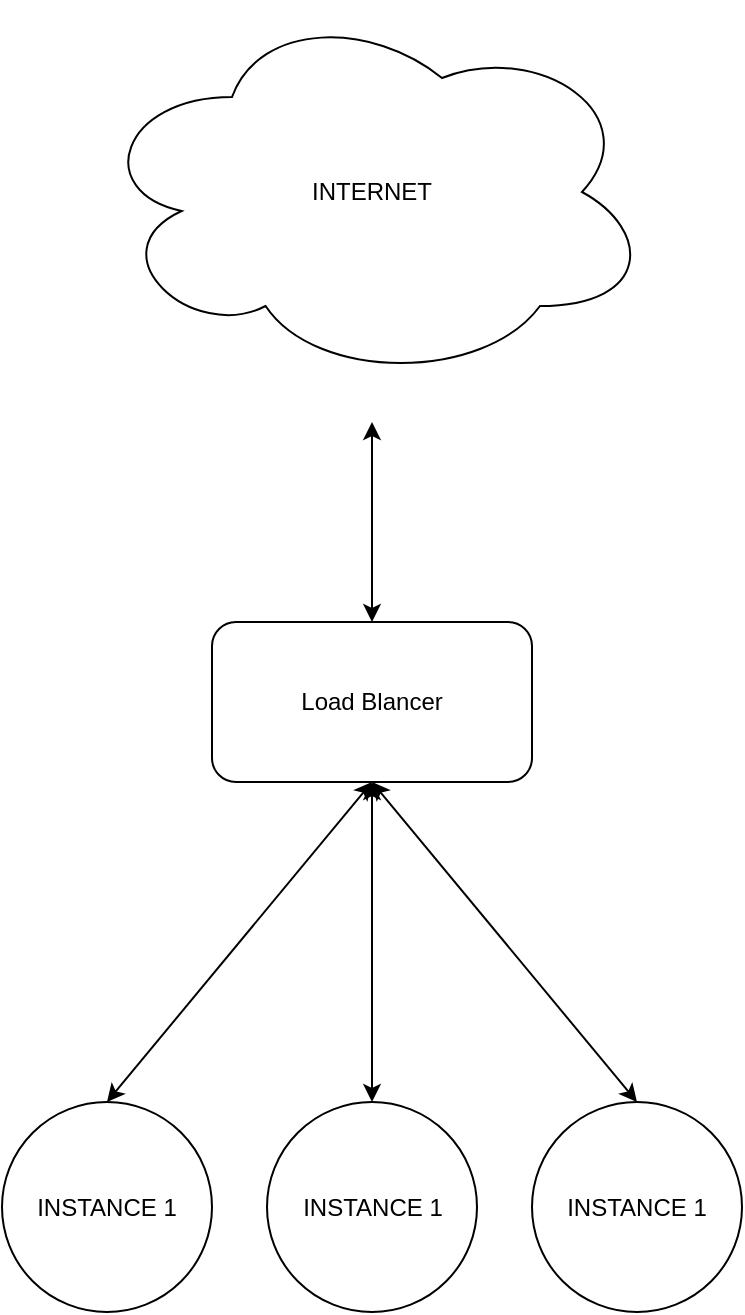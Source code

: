 <mxfile version="24.7.17">
  <diagram name="Page-1" id="5f0bae14-7c28-e335-631c-24af17079c00">
    <mxGraphModel dx="1432" dy="772" grid="1" gridSize="10" guides="1" tooltips="1" connect="1" arrows="1" fold="1" page="1" pageScale="1" pageWidth="1100" pageHeight="850" background="none" math="0" shadow="0">
      <root>
        <mxCell id="0" />
        <mxCell id="1" parent="0" />
        <mxCell id="VfzKHfhqKV_RDStS5IAa-1" value="&lt;div&gt;Load Blancer&lt;/div&gt;" style="rounded=1;whiteSpace=wrap;html=1;" vertex="1" parent="1">
          <mxGeometry x="435" y="440" width="160" height="80" as="geometry" />
        </mxCell>
        <mxCell id="VfzKHfhqKV_RDStS5IAa-2" value="&lt;div&gt;INSTANCE 1&lt;/div&gt;" style="ellipse;whiteSpace=wrap;html=1;aspect=fixed;" vertex="1" parent="1">
          <mxGeometry x="330" y="680" width="105" height="105" as="geometry" />
        </mxCell>
        <mxCell id="VfzKHfhqKV_RDStS5IAa-4" value="&lt;div&gt;INSTANCE 1&lt;/div&gt;" style="ellipse;whiteSpace=wrap;html=1;aspect=fixed;" vertex="1" parent="1">
          <mxGeometry x="595" y="680" width="105" height="105" as="geometry" />
        </mxCell>
        <mxCell id="VfzKHfhqKV_RDStS5IAa-5" value="&lt;div&gt;INSTANCE 1&lt;/div&gt;" style="ellipse;whiteSpace=wrap;html=1;aspect=fixed;" vertex="1" parent="1">
          <mxGeometry x="462.5" y="680" width="105" height="105" as="geometry" />
        </mxCell>
        <mxCell id="VfzKHfhqKV_RDStS5IAa-6" value="" style="endArrow=classic;html=1;rounded=0;exitX=0.5;exitY=1;exitDx=0;exitDy=0;entryX=0.5;entryY=0;entryDx=0;entryDy=0;startArrow=classic;startFill=1;" edge="1" parent="1" source="VfzKHfhqKV_RDStS5IAa-1" target="VfzKHfhqKV_RDStS5IAa-2">
          <mxGeometry width="50" height="50" relative="1" as="geometry">
            <mxPoint x="520" y="550" as="sourcePoint" />
            <mxPoint x="570" y="500" as="targetPoint" />
          </mxGeometry>
        </mxCell>
        <mxCell id="VfzKHfhqKV_RDStS5IAa-7" value="" style="endArrow=classic;html=1;rounded=0;exitX=0.5;exitY=1;exitDx=0;exitDy=0;entryX=0.5;entryY=0;entryDx=0;entryDy=0;startArrow=classic;startFill=1;" edge="1" parent="1" source="VfzKHfhqKV_RDStS5IAa-1" target="VfzKHfhqKV_RDStS5IAa-5">
          <mxGeometry width="50" height="50" relative="1" as="geometry">
            <mxPoint x="525" y="530" as="sourcePoint" />
            <mxPoint x="393" y="690" as="targetPoint" />
          </mxGeometry>
        </mxCell>
        <mxCell id="VfzKHfhqKV_RDStS5IAa-8" value="" style="endArrow=classic;html=1;rounded=0;entryX=0.5;entryY=0;entryDx=0;entryDy=0;exitX=0.5;exitY=1;exitDx=0;exitDy=0;startArrow=classic;startFill=1;" edge="1" parent="1" source="VfzKHfhqKV_RDStS5IAa-1" target="VfzKHfhqKV_RDStS5IAa-4">
          <mxGeometry width="50" height="50" relative="1" as="geometry">
            <mxPoint x="540" y="550" as="sourcePoint" />
            <mxPoint x="525" y="690" as="targetPoint" />
          </mxGeometry>
        </mxCell>
        <mxCell id="VfzKHfhqKV_RDStS5IAa-9" value="" style="endArrow=classic;html=1;rounded=0;exitX=0.5;exitY=0;exitDx=0;exitDy=0;startArrow=classic;startFill=1;" edge="1" parent="1" source="VfzKHfhqKV_RDStS5IAa-1">
          <mxGeometry width="50" height="50" relative="1" as="geometry">
            <mxPoint x="520" y="550" as="sourcePoint" />
            <mxPoint x="515" y="340" as="targetPoint" />
          </mxGeometry>
        </mxCell>
        <mxCell id="VfzKHfhqKV_RDStS5IAa-10" value="&lt;div&gt;INTERNET&lt;/div&gt;" style="ellipse;shape=cloud;whiteSpace=wrap;html=1;" vertex="1" parent="1">
          <mxGeometry x="375" y="130" width="280" height="190" as="geometry" />
        </mxCell>
      </root>
    </mxGraphModel>
  </diagram>
</mxfile>

